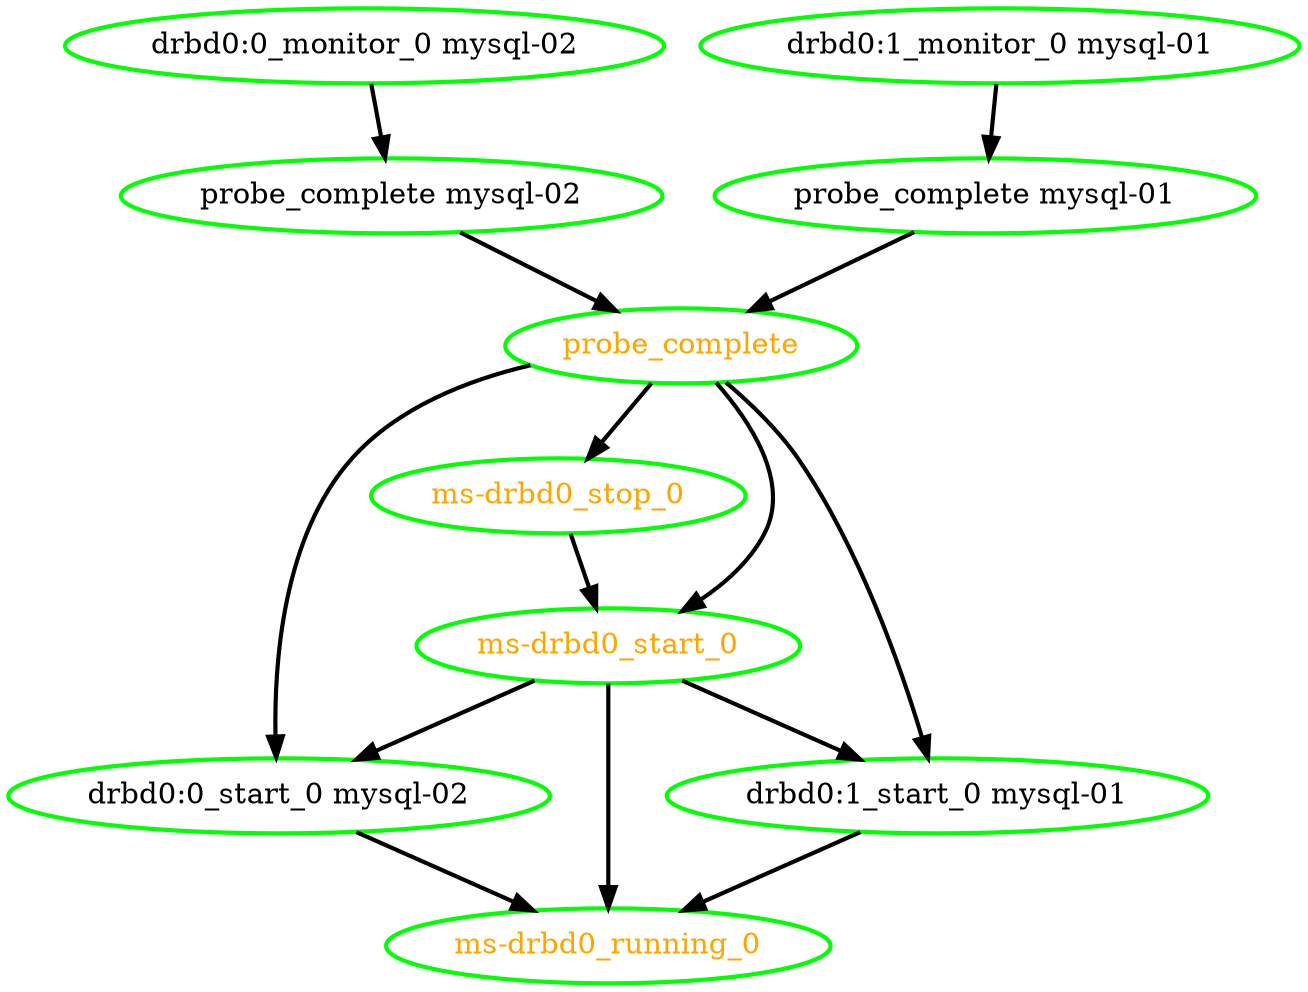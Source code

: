 digraph "g" {
"drbd0:0_monitor_0 mysql-02" -> "probe_complete mysql-02" [ style = bold]
"drbd0:0_monitor_0 mysql-02" [ style=bold color="green" fontcolor="black"  ]
"drbd0:0_start_0 mysql-02" -> "ms-drbd0_running_0" [ style = bold]
"drbd0:0_start_0 mysql-02" [ style=bold color="green" fontcolor="black"  ]
"drbd0:1_monitor_0 mysql-01" -> "probe_complete mysql-01" [ style = bold]
"drbd0:1_monitor_0 mysql-01" [ style=bold color="green" fontcolor="black"  ]
"drbd0:1_start_0 mysql-01" -> "ms-drbd0_running_0" [ style = bold]
"drbd0:1_start_0 mysql-01" [ style=bold color="green" fontcolor="black"  ]
"ms-drbd0_running_0" [ style=bold color="green" fontcolor="orange"  ]
"ms-drbd0_start_0" -> "drbd0:0_start_0 mysql-02" [ style = bold]
"ms-drbd0_start_0" -> "drbd0:1_start_0 mysql-01" [ style = bold]
"ms-drbd0_start_0" -> "ms-drbd0_running_0" [ style = bold]
"ms-drbd0_start_0" [ style=bold color="green" fontcolor="orange"  ]
"ms-drbd0_stop_0" -> "ms-drbd0_start_0" [ style = bold]
"ms-drbd0_stop_0" [ style=bold color="green" fontcolor="orange"  ]
"probe_complete mysql-01" -> "probe_complete" [ style = bold]
"probe_complete mysql-01" [ style=bold color="green" fontcolor="black"  ]
"probe_complete mysql-02" -> "probe_complete" [ style = bold]
"probe_complete mysql-02" [ style=bold color="green" fontcolor="black"  ]
"probe_complete" -> "drbd0:0_start_0 mysql-02" [ style = bold]
"probe_complete" -> "drbd0:1_start_0 mysql-01" [ style = bold]
"probe_complete" -> "ms-drbd0_start_0" [ style = bold]
"probe_complete" -> "ms-drbd0_stop_0" [ style = bold]
"probe_complete" [ style=bold color="green" fontcolor="orange"  ]
}
